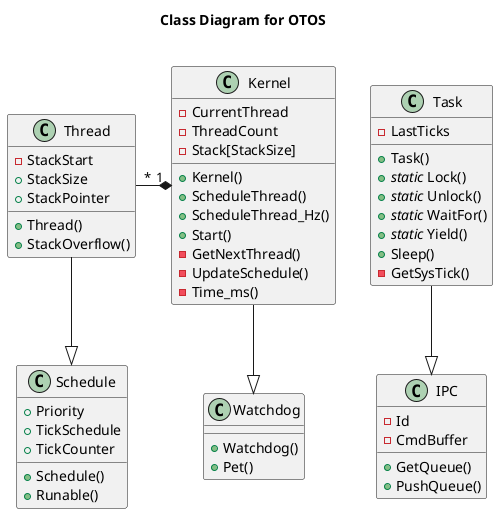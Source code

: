 @startuml CLD_OTOS
title Class Diagram for **OTOS**\n

class Schedule{
    'Properties:
    + Priority
    + TickSchedule
    + TickCounter
    'Methods
    + Schedule()
    + Runable()
}

class Thread {
    'Properies:
    - StackStart
    + StackSize
    + StackPointer
    'Methods:
    + Thread()
    + StackOverflow()
}
class Kernel{
    'Properties:
    - CurrentThread
    - ThreadCount
    - Stack[StackSize]
    'Methods:
    + Kernel()
    + ScheduleThread()
    + ScheduleThread_Hz()
    + Start()
    - GetNextThread()
    - UpdateSchedule()
    - Time_ms()
}

class Watchdog {
    + Watchdog()
    + Pet()
}

class Task{
    ' Properties:
    - LastTicks

    ' Methods:
    + Task()
    + //static// Lock()
    + //static// Unlock()
    + //static// WaitFor()
    + //static// Yield()
    + Sleep()
    - GetSysTick()
}

class IPC{
    - Id
    - CmdBuffer
    + GetQueue()
    + PushQueue()
}

Thread --|> Schedule
Thread "*"-*"1" Kernel
Kernel --|> Watchdog
Task --|> IPC

@enduml